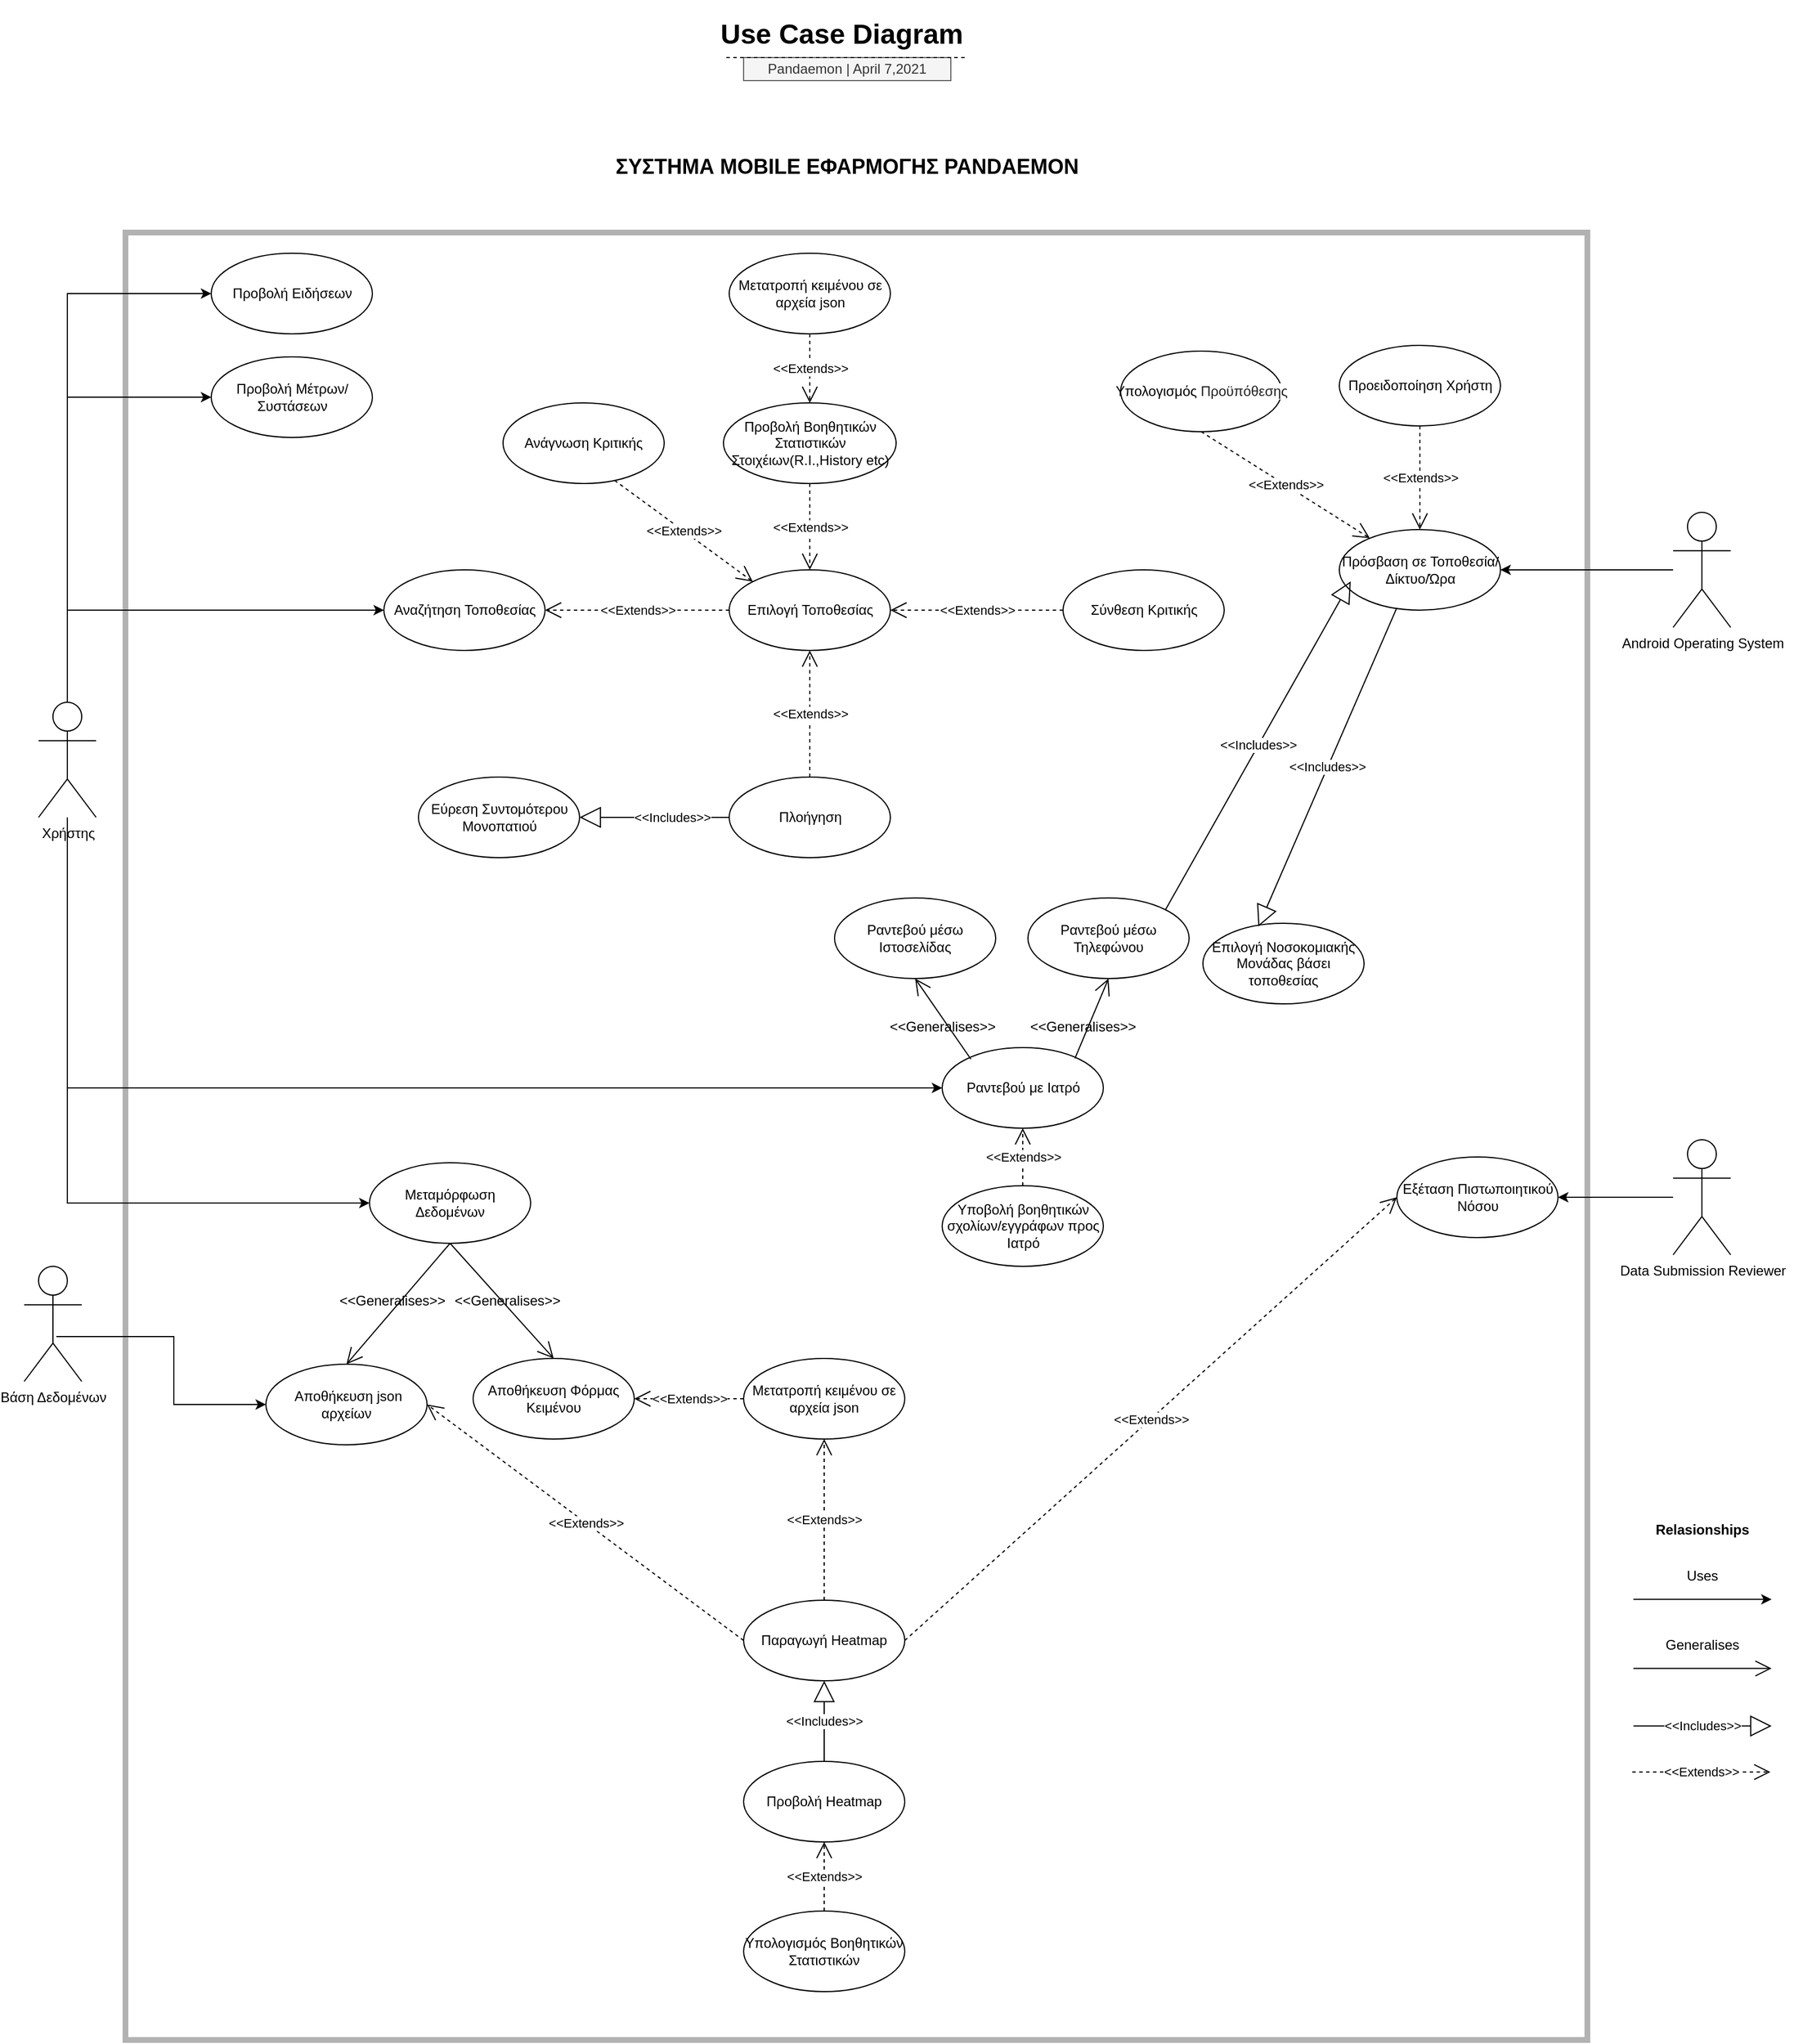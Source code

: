<mxfile version="14.5.10" type="device"><diagram id="xorRepvryQHtwWYOd42w" name="Page-1"><mxGraphModel dx="4287" dy="2987" grid="1" gridSize="8" guides="1" tooltips="1" connect="1" arrows="1" fold="1" page="1" pageScale="1" pageWidth="850" pageHeight="1100" math="0" shadow="0"><root><mxCell id="0"/><mxCell id="1" parent="0"/><mxCell id="Z4M7LsXkztkh9os39Pch-2" value="Χρήστης" style="shape=umlActor;verticalLabelPosition=bottom;verticalAlign=top;html=1;fontFamily=Helvetica;" parent="1" vertex="1"><mxGeometry x="-667.5" y="600" width="50" height="100" as="geometry"/></mxCell><mxCell id="Z4M7LsXkztkh9os39Pch-3" value="&lt;h2&gt;ΣΥΣΤΗΜΑ ΜΟΒILE ΕΦΑΡΜΟΓΗΣ PANDAEMON&lt;/h2&gt;" style="text;html=1;strokeColor=none;fillColor=none;align=center;verticalAlign=middle;whiteSpace=wrap;rounded=0;" parent="1" vertex="1"><mxGeometry x="-185" y="110" width="440" height="50" as="geometry"/></mxCell><mxCell id="Z4M7LsXkztkh9os39Pch-28" value="Υποβολή βοηθητικών σχολίων/εγγράφων προς Ιατρό" style="ellipse;whiteSpace=wrap;html=1;" parent="1" vertex="1"><mxGeometry x="117.5" y="1020" width="140" height="70" as="geometry"/></mxCell><mxCell id="Z4M7LsXkztkh9os39Pch-35" value="Επιλογή Τοποθεσίας" style="ellipse;whiteSpace=wrap;html=1;" parent="1" vertex="1"><mxGeometry x="-67.5" y="485" width="140" height="70" as="geometry"/></mxCell><mxCell id="Z4M7LsXkztkh9os39Pch-36" value="Προειδοποίηση Χρήστη" style="ellipse;whiteSpace=wrap;html=1;" parent="1" vertex="1"><mxGeometry x="462.5" y="290" width="140" height="70" as="geometry"/></mxCell><mxCell id="Z4M7LsXkztkh9os39Pch-37" value="Πρόσβαση σε Τοποθεσία/Δίκτυο/Ώρα" style="ellipse;whiteSpace=wrap;html=1;" parent="1" vertex="1"><mxGeometry x="462.5" y="450" width="140" height="70" as="geometry"/></mxCell><mxCell id="Z4M7LsXkztkh9os39Pch-38" value="Αναζήτηση Τοποθεσίας" style="ellipse;whiteSpace=wrap;html=1;" parent="1" vertex="1"><mxGeometry x="-367.5" y="485" width="140" height="70" as="geometry"/></mxCell><mxCell id="Z4M7LsXkztkh9os39Pch-39" value="Ραντεβού με Ιατρό" style="ellipse;whiteSpace=wrap;html=1;" parent="1" vertex="1"><mxGeometry x="117.5" y="900" width="140" height="70" as="geometry"/></mxCell><mxCell id="Z4M7LsXkztkh9os39Pch-40" value="Εξέταση Πιστωποιητικού Νόσου" style="ellipse;whiteSpace=wrap;html=1;" parent="1" vertex="1"><mxGeometry x="512.5" y="995" width="140" height="70" as="geometry"/></mxCell><mxCell id="Z4M7LsXkztkh9os39Pch-41" value="Σύνθεση Κριτικής" style="ellipse;whiteSpace=wrap;html=1;" parent="1" vertex="1"><mxGeometry x="222.5" y="485" width="140" height="70" as="geometry"/></mxCell><mxCell id="Z4M7LsXkztkh9os39Pch-42" value="Προβολή Βοηθητικών Στατιστικών Στοιχέιων(R.I.,History etc)" style="ellipse;whiteSpace=wrap;html=1;" parent="1" vertex="1"><mxGeometry x="-72.5" y="340" width="150" height="70" as="geometry"/></mxCell><mxCell id="Z4M7LsXkztkh9os39Pch-45" value="&lt;h1&gt;Use Case Diagram&lt;/h1&gt;" style="text;html=1;strokeColor=none;fillColor=none;spacing=5;spacingTop=-20;whiteSpace=wrap;overflow=hidden;rounded=0;fontFamily=Helvetica;" parent="1" vertex="1"><mxGeometry x="-80" width="230" height="120" as="geometry"/></mxCell><mxCell id="Z4M7LsXkztkh9os39Pch-48" value="Pandaemon | April 7,2021" style="text;html=1;strokeColor=#666666;fillColor=#f5f5f5;align=center;verticalAlign=middle;whiteSpace=wrap;rounded=0;fontFamily=Helvetica;fontStyle=0;fontColor=#333333;" parent="1" vertex="1"><mxGeometry x="-55" y="40" width="180" height="20" as="geometry"/></mxCell><mxCell id="Z4M7LsXkztkh9os39Pch-50" value="" style="endArrow=none;dashed=1;html=1;fontFamily=Helvetica;" parent="1" edge="1"><mxGeometry width="50" height="50" relative="1" as="geometry"><mxPoint x="-70" y="40" as="sourcePoint"/><mxPoint x="140" y="40" as="targetPoint"/></mxGeometry></mxCell><mxCell id="Z4M7LsXkztkh9os39Pch-53" value="" style="edgeStyle=orthogonalEdgeStyle;rounded=0;orthogonalLoop=1;jettySize=auto;html=1;fontFamily=Helvetica;" parent="1" edge="1"><mxGeometry relative="1" as="geometry"><mxPoint x="718" y="1379.29" as="sourcePoint"/><mxPoint x="838" y="1379.29" as="targetPoint"/></mxGeometry></mxCell><mxCell id="Z4M7LsXkztkh9os39Pch-54" value="Uses" style="text;html=1;strokeColor=none;fillColor=none;align=center;verticalAlign=middle;whiteSpace=wrap;rounded=0;fontFamily=Helvetica;" parent="1" vertex="1"><mxGeometry x="758" y="1349.29" width="40" height="20" as="geometry"/></mxCell><mxCell id="Z4M7LsXkztkh9os39Pch-56" value="" style="endArrow=open;endFill=1;endSize=12;html=1;fontFamily=Helvetica;" parent="1" edge="1"><mxGeometry width="160" relative="1" as="geometry"><mxPoint x="718" y="1439.29" as="sourcePoint"/><mxPoint x="838" y="1439.29" as="targetPoint"/></mxGeometry></mxCell><mxCell id="Z4M7LsXkztkh9os39Pch-57" value="Generalises" style="text;html=1;strokeColor=none;fillColor=none;align=center;verticalAlign=middle;whiteSpace=wrap;rounded=0;fontFamily=Helvetica;" parent="1" vertex="1"><mxGeometry x="738" y="1409.29" width="80" height="20" as="geometry"/></mxCell><mxCell id="Z4M7LsXkztkh9os39Pch-58" value="&amp;lt;&amp;lt;Includes&amp;gt;&amp;gt;" style="endArrow=block;endSize=16;endFill=0;html=1;fontFamily=Helvetica;" parent="1" edge="1"><mxGeometry width="160" relative="1" as="geometry"><mxPoint x="718" y="1489.29" as="sourcePoint"/><mxPoint x="838" y="1489.29" as="targetPoint"/></mxGeometry></mxCell><mxCell id="Z4M7LsXkztkh9os39Pch-60" value="&amp;lt;&amp;lt;Extends&amp;gt;&amp;gt;" style="endArrow=open;endSize=12;dashed=1;html=1;fontFamily=Helvetica;" parent="1" edge="1"><mxGeometry width="160" relative="1" as="geometry"><mxPoint x="717" y="1529.29" as="sourcePoint"/><mxPoint x="837" y="1529.29" as="targetPoint"/><Array as="points"/></mxGeometry></mxCell><mxCell id="Z4M7LsXkztkh9os39Pch-61" value="Relasionships" style="text;html=1;strokeColor=none;fillColor=none;align=center;verticalAlign=middle;whiteSpace=wrap;rounded=0;fontFamily=Helvetica;fontStyle=1" parent="1" vertex="1"><mxGeometry x="728" y="1299.29" width="100" height="40" as="geometry"/></mxCell><mxCell id="Z4M7LsXkztkh9os39Pch-63" value="Android Operating System" style="shape=umlActor;verticalLabelPosition=bottom;verticalAlign=top;html=1;fontFamily=Helvetica;" parent="1" vertex="1"><mxGeometry x="752.5" y="435" width="50" height="100" as="geometry"/></mxCell><mxCell id="Z4M7LsXkztkh9os39Pch-65" value="Βάση Δεδομένων" style="shape=umlActor;verticalLabelPosition=bottom;verticalAlign=top;html=1;fontFamily=Helvetica;" parent="1" vertex="1"><mxGeometry x="-680" y="1090" width="50" height="100" as="geometry"/></mxCell><mxCell id="Z4M7LsXkztkh9os39Pch-66" value="Data Submission Reviewer" style="shape=umlActor;verticalLabelPosition=bottom;verticalAlign=top;html=1;fontFamily=Helvetica;" parent="1" vertex="1"><mxGeometry x="752.5" y="980" width="50" height="100" as="geometry"/></mxCell><mxCell id="Z4M7LsXkztkh9os39Pch-68" value="Επιλογή Νοσοκομιακής Μονάδας βάσει τοποθεσίας" style="ellipse;whiteSpace=wrap;html=1;" parent="1" vertex="1"><mxGeometry x="344" y="792" width="140" height="70" as="geometry"/></mxCell><mxCell id="Z4M7LsXkztkh9os39Pch-69" value="Μετατροπή κειμένου σε αρχεία json" style="ellipse;whiteSpace=wrap;html=1;" parent="1" vertex="1"><mxGeometry x="-55" y="1170" width="140" height="70" as="geometry"/></mxCell><mxCell id="Z4M7LsXkztkh9os39Pch-70" value="&amp;nbsp;Αποθήκευση json αρχείων" style="ellipse;whiteSpace=wrap;html=1;" parent="1" vertex="1"><mxGeometry x="-470" y="1175" width="140" height="70" as="geometry"/></mxCell><mxCell id="Z4M7LsXkztkh9os39Pch-71" value="Πλοήγηση" style="ellipse;whiteSpace=wrap;html=1;" parent="1" vertex="1"><mxGeometry x="-67.5" y="665" width="140" height="70" as="geometry"/></mxCell><mxCell id="Z4M7LsXkztkh9os39Pch-73" value="Εύρεση Συντομότερου Μονοπατιού" style="ellipse;whiteSpace=wrap;html=1;" parent="1" vertex="1"><mxGeometry x="-337.5" y="665" width="140" height="70" as="geometry"/></mxCell><mxCell id="Z4M7LsXkztkh9os39Pch-81" value="" style="edgeStyle=orthogonalEdgeStyle;rounded=0;orthogonalLoop=1;jettySize=auto;html=1;fontFamily=Helvetica;entryX=0;entryY=0.5;entryDx=0;entryDy=0;exitX=0.5;exitY=0;exitDx=0;exitDy=0;exitPerimeter=0;" parent="1" source="Z4M7LsXkztkh9os39Pch-2" target="Z4M7LsXkztkh9os39Pch-38" edge="1"><mxGeometry relative="1" as="geometry"><mxPoint x="-637.5" y="395" as="sourcePoint"/><mxPoint x="-457.5" y="394.5" as="targetPoint"/></mxGeometry></mxCell><mxCell id="Z4M7LsXkztkh9os39Pch-89" value="&amp;lt;&amp;lt;Extends&amp;gt;&amp;gt;" style="endArrow=open;endSize=12;dashed=1;html=1;fontFamily=Helvetica;entryX=1;entryY=0.5;entryDx=0;entryDy=0;exitX=0;exitY=0.5;exitDx=0;exitDy=0;" parent="1" source="Z4M7LsXkztkh9os39Pch-35" target="Z4M7LsXkztkh9os39Pch-38" edge="1"><mxGeometry width="160" relative="1" as="geometry"><mxPoint x="-107.5" y="520" as="sourcePoint"/><mxPoint x="-167.5" y="515" as="targetPoint"/><Array as="points"/></mxGeometry></mxCell><mxCell id="Z4M7LsXkztkh9os39Pch-90" value="&amp;lt;&amp;lt;Extends&amp;gt;&amp;gt;" style="endArrow=open;endSize=12;dashed=1;html=1;fontFamily=Helvetica;entryX=1;entryY=0.5;entryDx=0;entryDy=0;exitX=0;exitY=0.5;exitDx=0;exitDy=0;" parent="1" source="Z4M7LsXkztkh9os39Pch-41" target="Z4M7LsXkztkh9os39Pch-35" edge="1"><mxGeometry width="160" relative="1" as="geometry"><mxPoint x="222.5" y="545" as="sourcePoint"/><mxPoint x="62.5" y="545" as="targetPoint"/><Array as="points"/></mxGeometry></mxCell><mxCell id="Z4M7LsXkztkh9os39Pch-91" value="&amp;lt;&amp;lt;Extends&amp;gt;&amp;gt;" style="endArrow=open;endSize=12;dashed=1;html=1;fontFamily=Helvetica;entryX=0.5;entryY=1;entryDx=0;entryDy=0;exitX=0.5;exitY=0;exitDx=0;exitDy=0;" parent="1" source="Z4M7LsXkztkh9os39Pch-71" target="Z4M7LsXkztkh9os39Pch-35" edge="1"><mxGeometry width="160" relative="1" as="geometry"><mxPoint x="-47.5" y="540" as="sourcePoint"/><mxPoint x="-207.5" y="540" as="targetPoint"/><Array as="points"/></mxGeometry></mxCell><mxCell id="Z4M7LsXkztkh9os39Pch-92" value="&amp;lt;&amp;lt;Includes&amp;gt;&amp;gt;" style="endArrow=block;endSize=16;endFill=0;html=1;fontFamily=Helvetica;exitX=0;exitY=0.5;exitDx=0;exitDy=0;entryX=1;entryY=0.5;entryDx=0;entryDy=0;" parent="1" source="Z4M7LsXkztkh9os39Pch-71" target="Z4M7LsXkztkh9os39Pch-73" edge="1"><mxGeometry x="-0.231" width="160" relative="1" as="geometry"><mxPoint x="-187.5" y="754" as="sourcePoint"/><mxPoint x="-227.5" y="815" as="targetPoint"/><Array as="points"><mxPoint x="-117.5" y="700"/></Array><mxPoint as="offset"/></mxGeometry></mxCell><mxCell id="Z4M7LsXkztkh9os39Pch-93" value="&amp;lt;&amp;lt;Extends&amp;gt;&amp;gt;" style="endArrow=open;endSize=12;dashed=1;html=1;fontFamily=Helvetica;entryX=0.5;entryY=1;entryDx=0;entryDy=0;exitX=0.5;exitY=0;exitDx=0;exitDy=0;" parent="1" source="Z4M7LsXkztkh9os39Pch-28" target="Z4M7LsXkztkh9os39Pch-39" edge="1"><mxGeometry width="160" relative="1" as="geometry"><mxPoint x="627.5" y="1030" as="sourcePoint"/><mxPoint x="477.5" y="1030" as="targetPoint"/><Array as="points"/></mxGeometry></mxCell><mxCell id="Z4M7LsXkztkh9os39Pch-96" value="&amp;lt;&amp;lt;Extends&amp;gt;&amp;gt;" style="endArrow=open;endSize=12;dashed=1;html=1;fontFamily=Helvetica;entryX=0.5;entryY=0;entryDx=0;entryDy=0;exitX=0.5;exitY=1;exitDx=0;exitDy=0;" parent="1" source="Z4M7LsXkztkh9os39Pch-42" target="Z4M7LsXkztkh9os39Pch-35" edge="1"><mxGeometry width="160" relative="1" as="geometry"><mxPoint x="22.5" y="440" as="sourcePoint"/><mxPoint x="-127.5" y="440" as="targetPoint"/><Array as="points"/></mxGeometry></mxCell><mxCell id="Z4M7LsXkztkh9os39Pch-97" value="" style="edgeStyle=orthogonalEdgeStyle;rounded=0;orthogonalLoop=1;jettySize=auto;html=1;fontFamily=Helvetica;entryX=1;entryY=0.5;entryDx=0;entryDy=0;" parent="1" source="Z4M7LsXkztkh9os39Pch-63" target="Z4M7LsXkztkh9os39Pch-37" edge="1"><mxGeometry relative="1" as="geometry"><mxPoint x="582.5" y="755" as="sourcePoint"/><mxPoint x="702.5" y="755" as="targetPoint"/></mxGeometry></mxCell><mxCell id="Z4M7LsXkztkh9os39Pch-98" value="&amp;lt;&amp;lt;Extends&amp;gt;&amp;gt;" style="endArrow=open;endSize=12;dashed=1;html=1;fontFamily=Helvetica;entryX=0.5;entryY=0;entryDx=0;entryDy=0;exitX=0.5;exitY=1;exitDx=0;exitDy=0;" parent="1" source="Z4M7LsXkztkh9os39Pch-36" target="Z4M7LsXkztkh9os39Pch-37" edge="1"><mxGeometry width="160" relative="1" as="geometry"><mxPoint x="542" y="375" as="sourcePoint"/><mxPoint x="542" y="460" as="targetPoint"/><Array as="points"/></mxGeometry></mxCell><mxCell id="Z4M7LsXkztkh9os39Pch-99" value="" style="edgeStyle=orthogonalEdgeStyle;rounded=0;orthogonalLoop=1;jettySize=auto;html=1;fontFamily=Helvetica;entryX=0;entryY=0.5;entryDx=0;entryDy=0;" parent="1" source="Z4M7LsXkztkh9os39Pch-2" target="Z4M7LsXkztkh9os39Pch-39" edge="1"><mxGeometry relative="1" as="geometry"><mxPoint x="-657.5" y="900" as="sourcePoint"/><mxPoint x="-527.5" y="900" as="targetPoint"/><Array as="points"><mxPoint x="-642.5" y="935"/></Array></mxGeometry></mxCell><mxCell id="Z4M7LsXkztkh9os39Pch-101" value="" style="edgeStyle=orthogonalEdgeStyle;rounded=0;orthogonalLoop=1;jettySize=auto;html=1;fontFamily=Helvetica;entryX=0;entryY=0.5;entryDx=0;entryDy=0;exitX=0.56;exitY=0.61;exitDx=0;exitDy=0;exitPerimeter=0;" parent="1" source="Z4M7LsXkztkh9os39Pch-65" target="Z4M7LsXkztkh9os39Pch-70" edge="1"><mxGeometry relative="1" as="geometry"><mxPoint x="-630" y="1149.5" as="sourcePoint"/><mxPoint x="-510" y="1149.5" as="targetPoint"/></mxGeometry></mxCell><mxCell id="Z4M7LsXkztkh9os39Pch-102" value="Παραγωγή Heatmap" style="ellipse;whiteSpace=wrap;html=1;" parent="1" vertex="1"><mxGeometry x="-55" y="1380" width="140" height="70" as="geometry"/></mxCell><mxCell id="Z4M7LsXkztkh9os39Pch-103" value="Μεταμόρφωση Δεδομένων" style="ellipse;whiteSpace=wrap;html=1;" parent="1" vertex="1"><mxGeometry x="-380" y="1000" width="140" height="70" as="geometry"/></mxCell><mxCell id="Z4M7LsXkztkh9os39Pch-104" value="Αποθήκευση Φόρμας Κειμένου" style="ellipse;whiteSpace=wrap;html=1;" parent="1" vertex="1"><mxGeometry x="-290" y="1170" width="140" height="70" as="geometry"/></mxCell><mxCell id="Z4M7LsXkztkh9os39Pch-105" value="&amp;lt;&amp;lt;Extends&amp;gt;&amp;gt;" style="endArrow=open;endSize=12;dashed=1;html=1;fontFamily=Helvetica;exitX=0;exitY=0.5;exitDx=0;exitDy=0;entryX=1;entryY=0.5;entryDx=0;entryDy=0;" parent="1" source="Z4M7LsXkztkh9os39Pch-102" target="Z4M7LsXkztkh9os39Pch-70" edge="1"><mxGeometry width="160" relative="1" as="geometry"><mxPoint x="-310" y="1250" as="sourcePoint"/><mxPoint x="-190" y="1250" as="targetPoint"/><Array as="points"/></mxGeometry></mxCell><mxCell id="Z4M7LsXkztkh9os39Pch-107" value="" style="endArrow=open;endFill=1;endSize=12;html=1;fontFamily=Helvetica;exitX=0.5;exitY=1;exitDx=0;exitDy=0;entryX=0.5;entryY=0;entryDx=0;entryDy=0;" parent="1" source="Z4M7LsXkztkh9os39Pch-103" target="Z4M7LsXkztkh9os39Pch-70" edge="1"><mxGeometry width="160" relative="1" as="geometry"><mxPoint x="-200" y="1100" as="sourcePoint"/><mxPoint x="-80" y="1100" as="targetPoint"/></mxGeometry></mxCell><mxCell id="Z4M7LsXkztkh9os39Pch-108" value="" style="endArrow=open;endFill=1;endSize=12;html=1;fontFamily=Helvetica;exitX=0.5;exitY=1;exitDx=0;exitDy=0;entryX=0.5;entryY=0;entryDx=0;entryDy=0;" parent="1" source="Z4M7LsXkztkh9os39Pch-103" target="Z4M7LsXkztkh9os39Pch-104" edge="1"><mxGeometry width="160" relative="1" as="geometry"><mxPoint x="-15" y="1109.5" as="sourcePoint"/><mxPoint x="80" y="1190" as="targetPoint"/></mxGeometry></mxCell><mxCell id="Z4M7LsXkztkh9os39Pch-109" value="&amp;lt;&amp;lt;Generalises&amp;gt;&amp;gt;" style="text;html=1;strokeColor=none;fillColor=none;align=center;verticalAlign=middle;whiteSpace=wrap;rounded=0;fontFamily=Helvetica;" parent="1" vertex="1"><mxGeometry x="-300" y="1110" width="80" height="20" as="geometry"/></mxCell><mxCell id="Z4M7LsXkztkh9os39Pch-110" value="&amp;lt;&amp;lt;Generalises&amp;gt;&amp;gt;" style="text;html=1;strokeColor=none;fillColor=none;align=center;verticalAlign=middle;whiteSpace=wrap;rounded=0;fontFamily=Helvetica;" parent="1" vertex="1"><mxGeometry x="-400" y="1110" width="80" height="20" as="geometry"/></mxCell><mxCell id="fcLlcpr7-CjTEbz4MQp9-2" value="Προβολή Ειδήσεων" style="ellipse;whiteSpace=wrap;html=1;" parent="1" vertex="1"><mxGeometry x="-517.5" y="210" width="140" height="70" as="geometry"/></mxCell><mxCell id="fcLlcpr7-CjTEbz4MQp9-3" value="" style="edgeStyle=orthogonalEdgeStyle;rounded=0;orthogonalLoop=1;jettySize=auto;html=1;fontFamily=Helvetica;entryX=0;entryY=0.5;entryDx=0;entryDy=0;exitX=0.5;exitY=0;exitDx=0;exitDy=0;exitPerimeter=0;" parent="1" source="Z4M7LsXkztkh9os39Pch-2" target="fcLlcpr7-CjTEbz4MQp9-2" edge="1"><mxGeometry relative="1" as="geometry"><mxPoint x="-647.5" y="289.5" as="sourcePoint"/><mxPoint x="-527.5" y="289.5" as="targetPoint"/></mxGeometry></mxCell><mxCell id="fcLlcpr7-CjTEbz4MQp9-4" value="" style="edgeStyle=orthogonalEdgeStyle;rounded=0;orthogonalLoop=1;jettySize=auto;html=1;fontFamily=Helvetica;entryX=1;entryY=0.5;entryDx=0;entryDy=0;" parent="1" source="Z4M7LsXkztkh9os39Pch-66" target="Z4M7LsXkztkh9os39Pch-40" edge="1"><mxGeometry relative="1" as="geometry"><mxPoint x="572.5" y="1144.5" as="sourcePoint"/><mxPoint x="692.5" y="1144.5" as="targetPoint"/></mxGeometry></mxCell><mxCell id="fcLlcpr7-CjTEbz4MQp9-5" value="&amp;lt;&amp;lt;Includes&amp;gt;&amp;gt;" style="endArrow=block;endSize=16;endFill=0;html=1;fontFamily=Helvetica;entryX=0.071;entryY=0.643;entryDx=0;entryDy=0;entryPerimeter=0;exitX=1;exitY=0;exitDx=0;exitDy=0;" parent="1" source="BtpT2xKPRTVZmyxmi3I9-2" target="Z4M7LsXkztkh9os39Pch-37" edge="1"><mxGeometry width="160" relative="1" as="geometry"><mxPoint x="360" y="704" as="sourcePoint"/><mxPoint x="-147.5" y="934.5" as="targetPoint"/></mxGeometry></mxCell><mxCell id="fcLlcpr7-CjTEbz4MQp9-6" value="&amp;lt;&amp;lt;Includes&amp;gt;&amp;gt;" style="endArrow=block;endSize=16;endFill=0;html=1;fontFamily=Helvetica;exitX=0.357;exitY=0.971;exitDx=0;exitDy=0;exitPerimeter=0;entryX=0.344;entryY=0.041;entryDx=0;entryDy=0;entryPerimeter=0;" parent="1" source="Z4M7LsXkztkh9os39Pch-37" target="Z4M7LsXkztkh9os39Pch-68" edge="1"><mxGeometry width="160" relative="1" as="geometry"><mxPoint x="572.5" y="734" as="sourcePoint"/><mxPoint x="-167.5" y="930" as="targetPoint"/></mxGeometry></mxCell><mxCell id="fcLlcpr7-CjTEbz4MQp9-7" value="" style="edgeStyle=orthogonalEdgeStyle;rounded=0;orthogonalLoop=1;jettySize=auto;html=1;fontFamily=Helvetica;entryX=0;entryY=0.5;entryDx=0;entryDy=0;" parent="1" target="Z4M7LsXkztkh9os39Pch-103" edge="1"><mxGeometry relative="1" as="geometry"><mxPoint x="-642.5" y="700" as="sourcePoint"/><mxPoint x="-462.5" y="1204.5" as="targetPoint"/><Array as="points"><mxPoint x="-642.5" y="700"/><mxPoint x="-642.5" y="1205"/></Array></mxGeometry></mxCell><mxCell id="fcLlcpr7-CjTEbz4MQp9-8" value="Προβολή Μέτρων/Συστάσεων" style="ellipse;whiteSpace=wrap;html=1;" parent="1" vertex="1"><mxGeometry x="-517.5" y="300" width="140" height="70" as="geometry"/></mxCell><mxCell id="fcLlcpr7-CjTEbz4MQp9-9" value="" style="edgeStyle=orthogonalEdgeStyle;rounded=0;orthogonalLoop=1;jettySize=auto;html=1;fontFamily=Helvetica;entryX=0;entryY=0.5;entryDx=0;entryDy=0;exitX=0.5;exitY=0;exitDx=0;exitDy=0;exitPerimeter=0;" parent="1" source="Z4M7LsXkztkh9os39Pch-2" target="fcLlcpr7-CjTEbz4MQp9-8" edge="1"><mxGeometry relative="1" as="geometry"><mxPoint x="-637.5" y="295" as="sourcePoint"/><mxPoint x="-527.5" y="294.41" as="targetPoint"/></mxGeometry></mxCell><mxCell id="fcLlcpr7-CjTEbz4MQp9-10" value="Υπολογισμός&amp;nbsp;&lt;span style=&quot;color: rgb(32 , 33 , 34) ; text-align: left ; background-color: rgb(255 , 255 , 255)&quot;&gt;Προϋπόθεσης&lt;/span&gt;" style="ellipse;whiteSpace=wrap;html=1;" parent="1" vertex="1"><mxGeometry x="272.5" y="295" width="140" height="70" as="geometry"/></mxCell><mxCell id="fcLlcpr7-CjTEbz4MQp9-12" value="&amp;lt;&amp;lt;Extends&amp;gt;&amp;gt;" style="endArrow=open;endSize=12;dashed=1;html=1;fontFamily=Helvetica;exitX=0.5;exitY=1;exitDx=0;exitDy=0;" parent="1" source="fcLlcpr7-CjTEbz4MQp9-10" target="Z4M7LsXkztkh9os39Pch-37" edge="1"><mxGeometry width="160" relative="1" as="geometry"><mxPoint x="382.5" y="385" as="sourcePoint"/><mxPoint x="382.5" y="475" as="targetPoint"/><Array as="points"/></mxGeometry></mxCell><mxCell id="fcLlcpr7-CjTEbz4MQp9-13" value="&amp;lt;&amp;lt;Extends&amp;gt;&amp;gt;" style="endArrow=open;endSize=12;dashed=1;html=1;fontFamily=Helvetica;entryX=0;entryY=0.5;entryDx=0;entryDy=0;exitX=1;exitY=0.5;exitDx=0;exitDy=0;" parent="1" source="Z4M7LsXkztkh9os39Pch-102" target="Z4M7LsXkztkh9os39Pch-40" edge="1"><mxGeometry width="160" relative="1" as="geometry"><mxPoint x="262.5" y="1230.0" as="sourcePoint"/><mxPoint x="382.5" y="1230.0" as="targetPoint"/><Array as="points"/></mxGeometry></mxCell><mxCell id="fcLlcpr7-CjTEbz4MQp9-14" value="&amp;lt;&amp;lt;Extends&amp;gt;&amp;gt;" style="endArrow=open;endSize=12;dashed=1;html=1;fontFamily=Helvetica;entryX=1;entryY=0.5;entryDx=0;entryDy=0;exitX=0;exitY=0.5;exitDx=0;exitDy=0;" parent="1" source="Z4M7LsXkztkh9os39Pch-69" target="Z4M7LsXkztkh9os39Pch-104" edge="1"><mxGeometry width="160" relative="1" as="geometry"><mxPoint x="-30" y="1205" as="sourcePoint"/><mxPoint x="30" y="1160.0" as="targetPoint"/><Array as="points"/></mxGeometry></mxCell><mxCell id="fcLlcpr7-CjTEbz4MQp9-15" value="&amp;lt;&amp;lt;Extends&amp;gt;&amp;gt;" style="endArrow=open;endSize=12;dashed=1;html=1;fontFamily=Helvetica;exitX=0.5;exitY=0;exitDx=0;exitDy=0;entryX=0.5;entryY=1;entryDx=0;entryDy=0;" parent="1" source="Z4M7LsXkztkh9os39Pch-102" target="Z4M7LsXkztkh9os39Pch-69" edge="1"><mxGeometry width="160" relative="1" as="geometry"><mxPoint x="-10" y="1330.0" as="sourcePoint"/><mxPoint x="110" y="1330.0" as="targetPoint"/><Array as="points"/></mxGeometry></mxCell><mxCell id="fcLlcpr7-CjTEbz4MQp9-16" value="Μετατροπή κειμένου σε αρχεία json" style="ellipse;whiteSpace=wrap;html=1;" parent="1" vertex="1"><mxGeometry x="-67.5" y="210" width="140" height="70" as="geometry"/></mxCell><mxCell id="fcLlcpr7-CjTEbz4MQp9-17" value="&amp;lt;&amp;lt;Extends&amp;gt;&amp;gt;" style="endArrow=open;endSize=12;dashed=1;html=1;fontFamily=Helvetica;entryX=0.5;entryY=0;entryDx=0;entryDy=0;exitX=0.5;exitY=1;exitDx=0;exitDy=0;" parent="1" source="fcLlcpr7-CjTEbz4MQp9-16" target="Z4M7LsXkztkh9os39Pch-42" edge="1"><mxGeometry width="160" relative="1" as="geometry"><mxPoint x="2.08" y="255" as="sourcePoint"/><mxPoint x="2.08" y="330" as="targetPoint"/><Array as="points"/></mxGeometry></mxCell><mxCell id="fcLlcpr7-CjTEbz4MQp9-18" value="Προβολή Heatmap" style="ellipse;whiteSpace=wrap;html=1;" parent="1" vertex="1"><mxGeometry x="-55" y="1520" width="140" height="70" as="geometry"/></mxCell><mxCell id="fcLlcpr7-CjTEbz4MQp9-19" value="&amp;lt;&amp;lt;Includes&amp;gt;&amp;gt;" style="endArrow=block;endSize=16;endFill=0;html=1;fontFamily=Helvetica;exitX=0.5;exitY=0;exitDx=0;exitDy=0;entryX=0.5;entryY=1;entryDx=0;entryDy=0;" parent="1" source="fcLlcpr7-CjTEbz4MQp9-18" target="Z4M7LsXkztkh9os39Pch-102" edge="1"><mxGeometry width="160" relative="1" as="geometry"><mxPoint x="-2.5" y="1500" as="sourcePoint"/><mxPoint x="117.5" y="1500" as="targetPoint"/></mxGeometry></mxCell><mxCell id="fcLlcpr7-CjTEbz4MQp9-20" value="Υπολογισμός Βοηθητικών Στατιστικών" style="ellipse;whiteSpace=wrap;html=1;" parent="1" vertex="1"><mxGeometry x="-55" y="1650" width="140" height="70" as="geometry"/></mxCell><mxCell id="fcLlcpr7-CjTEbz4MQp9-21" value="&amp;lt;&amp;lt;Extends&amp;gt;&amp;gt;" style="endArrow=open;endSize=12;dashed=1;html=1;fontFamily=Helvetica;exitX=0.5;exitY=0;exitDx=0;exitDy=0;entryX=0.5;entryY=1;entryDx=0;entryDy=0;" parent="1" source="fcLlcpr7-CjTEbz4MQp9-20" target="fcLlcpr7-CjTEbz4MQp9-18" edge="1"><mxGeometry width="160" relative="1" as="geometry"><mxPoint x="-2.5" y="1630" as="sourcePoint"/><mxPoint x="117.5" y="1630" as="targetPoint"/><Array as="points"/></mxGeometry></mxCell><mxCell id="fcLlcpr7-CjTEbz4MQp9-22" value="" style="rounded=0;whiteSpace=wrap;html=1;fillColor=none;strokeWidth=5;perimeterSpacing=0;opacity=30;" parent="1" vertex="1"><mxGeometry x="-592" y="192" width="1270" height="1570" as="geometry"/></mxCell><mxCell id="BtpT2xKPRTVZmyxmi3I9-1" value="Ραντεβού μέσω Ιστοσελίδας" style="ellipse;whiteSpace=wrap;html=1;" parent="1" vertex="1"><mxGeometry x="24" y="770" width="140" height="70" as="geometry"/></mxCell><mxCell id="BtpT2xKPRTVZmyxmi3I9-2" value="Ραντεβού μέσω Τηλεφώνου" style="ellipse;whiteSpace=wrap;html=1;" parent="1" vertex="1"><mxGeometry x="192" y="770" width="140" height="70" as="geometry"/></mxCell><mxCell id="BtpT2xKPRTVZmyxmi3I9-3" value="" style="endArrow=open;endFill=1;endSize=12;html=1;fontFamily=Helvetica;exitX=0.178;exitY=0.143;exitDx=0;exitDy=0;entryX=0.5;entryY=1;entryDx=0;entryDy=0;exitPerimeter=0;" parent="1" source="Z4M7LsXkztkh9os39Pch-39" target="BtpT2xKPRTVZmyxmi3I9-1" edge="1"><mxGeometry width="160" relative="1" as="geometry"><mxPoint x="106.0" y="872" as="sourcePoint"/><mxPoint x="16.0" y="977" as="targetPoint"/></mxGeometry></mxCell><mxCell id="BtpT2xKPRTVZmyxmi3I9-4" value="" style="endArrow=open;endFill=1;endSize=12;html=1;fontFamily=Helvetica;exitX=0.824;exitY=0.133;exitDx=0;exitDy=0;entryX=0.5;entryY=1;entryDx=0;entryDy=0;exitPerimeter=0;" parent="1" source="Z4M7LsXkztkh9os39Pch-39" target="BtpT2xKPRTVZmyxmi3I9-2" edge="1"><mxGeometry width="160" relative="1" as="geometry"><mxPoint x="307.0" y="900" as="sourcePoint"/><mxPoint x="217.0" y="1005" as="targetPoint"/></mxGeometry></mxCell><mxCell id="BtpT2xKPRTVZmyxmi3I9-5" value="&amp;lt;&amp;lt;Generalises&amp;gt;&amp;gt;" style="text;html=1;strokeColor=none;fillColor=none;align=center;verticalAlign=middle;whiteSpace=wrap;rounded=0;fontFamily=Helvetica;" parent="1" vertex="1"><mxGeometry x="77.5" y="872" width="80" height="20" as="geometry"/></mxCell><mxCell id="BtpT2xKPRTVZmyxmi3I9-6" value="&amp;lt;&amp;lt;Generalises&amp;gt;&amp;gt;" style="text;html=1;strokeColor=none;fillColor=none;align=center;verticalAlign=middle;whiteSpace=wrap;rounded=0;fontFamily=Helvetica;" parent="1" vertex="1"><mxGeometry x="200" y="872" width="80" height="20" as="geometry"/></mxCell><mxCell id="nFWY1Oe0o7ItUVpv8MDC-1" value="Ανάγνωση Κριτικής" style="ellipse;whiteSpace=wrap;html=1;" parent="1" vertex="1"><mxGeometry x="-264" y="340" width="140" height="70" as="geometry"/></mxCell><mxCell id="nFWY1Oe0o7ItUVpv8MDC-2" value="&amp;lt;&amp;lt;Extends&amp;gt;&amp;gt;" style="endArrow=open;endSize=12;dashed=1;html=1;fontFamily=Helvetica;entryX=0;entryY=0;entryDx=0;entryDy=0;exitX=0.692;exitY=0.961;exitDx=0;exitDy=0;exitPerimeter=0;" parent="1" source="nFWY1Oe0o7ItUVpv8MDC-1" target="Z4M7LsXkztkh9os39Pch-35" edge="1"><mxGeometry width="160" relative="1" as="geometry"><mxPoint x="-160" y="418" as="sourcePoint"/><mxPoint x="-160" y="493" as="targetPoint"/><Array as="points"/></mxGeometry></mxCell></root></mxGraphModel></diagram></mxfile>